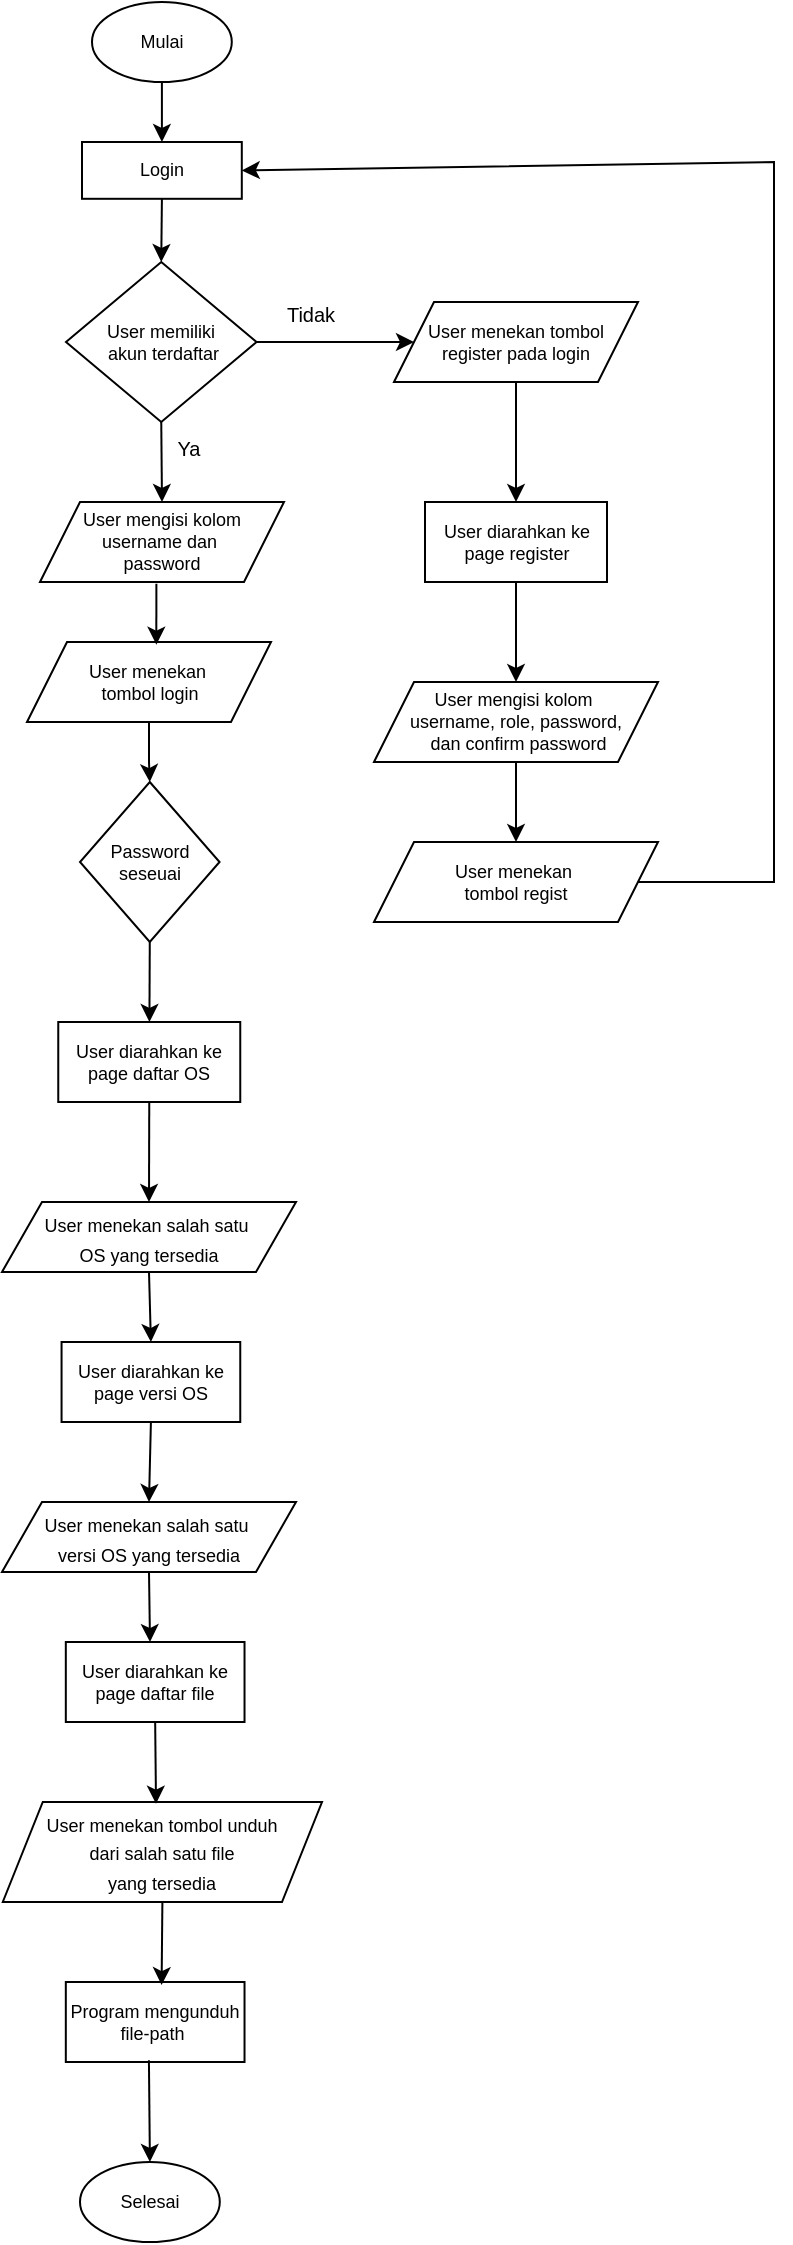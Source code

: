 <mxfile version="26.0.2">
  <diagram id="C5RBs43oDa-KdzZeNtuy" name="Page-1">
    <mxGraphModel dx="851" dy="465" grid="1" gridSize="10" guides="1" tooltips="1" connect="1" arrows="1" fold="1" page="1" pageScale="1" pageWidth="827" pageHeight="1169" math="0" shadow="0">
      <root>
        <mxCell id="WIyWlLk6GJQsqaUBKTNV-0" />
        <mxCell id="WIyWlLk6GJQsqaUBKTNV-1" parent="WIyWlLk6GJQsqaUBKTNV-0" />
        <mxCell id="Qrx9IL80Yl1isBmBtHZK-0" value="Mulai" style="ellipse;whiteSpace=wrap;html=1;fontSize=9;container=0;" parent="WIyWlLk6GJQsqaUBKTNV-1" vertex="1">
          <mxGeometry x="379" y="40" width="69.9" height="40" as="geometry" />
        </mxCell>
        <mxCell id="Qrx9IL80Yl1isBmBtHZK-1" value="Login" style="rounded=0;whiteSpace=wrap;html=1;fontSize=9;container=0;" parent="WIyWlLk6GJQsqaUBKTNV-1" vertex="1">
          <mxGeometry x="374" y="110" width="79.9" height="28.4" as="geometry" />
        </mxCell>
        <mxCell id="Qrx9IL80Yl1isBmBtHZK-2" value="User memiliki&lt;div&gt;&amp;nbsp;akun terdaftar&lt;/div&gt;" style="rhombus;whiteSpace=wrap;html=1;fontSize=9;container=0;" parent="WIyWlLk6GJQsqaUBKTNV-1" vertex="1">
          <mxGeometry x="366" y="170" width="95.26" height="80" as="geometry" />
        </mxCell>
        <mxCell id="Qrx9IL80Yl1isBmBtHZK-3" value="User mengisi kolom username dan&amp;nbsp;&lt;div&gt;password&lt;/div&gt;" style="shape=parallelogram;perimeter=parallelogramPerimeter;whiteSpace=wrap;html=1;fixedSize=1;fontSize=9;container=0;" parent="WIyWlLk6GJQsqaUBKTNV-1" vertex="1">
          <mxGeometry x="353" y="290" width="122" height="40" as="geometry" />
        </mxCell>
        <mxCell id="Qrx9IL80Yl1isBmBtHZK-4" value="Password seseuai" style="rhombus;whiteSpace=wrap;html=1;fontSize=9;container=0;" parent="WIyWlLk6GJQsqaUBKTNV-1" vertex="1">
          <mxGeometry x="373" y="430" width="69.78" height="80" as="geometry" />
        </mxCell>
        <mxCell id="Qrx9IL80Yl1isBmBtHZK-5" value="User diarahkan ke page daftar OS" style="rounded=0;whiteSpace=wrap;html=1;fontSize=9;container=0;" parent="WIyWlLk6GJQsqaUBKTNV-1" vertex="1">
          <mxGeometry x="362.13" y="550" width="91" height="40" as="geometry" />
        </mxCell>
        <mxCell id="Qrx9IL80Yl1isBmBtHZK-6" value="User diarahkan ke page versi OS" style="rounded=0;whiteSpace=wrap;html=1;fontSize=9;container=0;" parent="WIyWlLk6GJQsqaUBKTNV-1" vertex="1">
          <mxGeometry x="363.78" y="710" width="89.35" height="40" as="geometry" />
        </mxCell>
        <mxCell id="Qrx9IL80Yl1isBmBtHZK-7" value="&lt;span style=&quot;font-size: 9px;&quot;&gt;User menekan salah satu&amp;nbsp;&lt;/span&gt;&lt;div&gt;&lt;span style=&quot;font-size: 9px;&quot;&gt;OS yang tersedia&lt;/span&gt;&lt;/div&gt;" style="shape=parallelogram;perimeter=parallelogramPerimeter;whiteSpace=wrap;html=1;fixedSize=1;" parent="WIyWlLk6GJQsqaUBKTNV-1" vertex="1">
          <mxGeometry x="334" y="640" width="147" height="35" as="geometry" />
        </mxCell>
        <mxCell id="Qrx9IL80Yl1isBmBtHZK-8" value="&lt;span style=&quot;font-size: 9px;&quot;&gt;User menekan salah satu&amp;nbsp;&lt;/span&gt;&lt;div&gt;&lt;span style=&quot;font-size: 9px;&quot;&gt;versi OS yang tersedia&lt;/span&gt;&lt;/div&gt;" style="shape=parallelogram;perimeter=parallelogramPerimeter;whiteSpace=wrap;html=1;fixedSize=1;" parent="WIyWlLk6GJQsqaUBKTNV-1" vertex="1">
          <mxGeometry x="334" y="790" width="147" height="35" as="geometry" />
        </mxCell>
        <mxCell id="Qrx9IL80Yl1isBmBtHZK-9" value="User diarahkan ke page daftar file" style="rounded=0;whiteSpace=wrap;html=1;fontSize=9;container=0;" parent="WIyWlLk6GJQsqaUBKTNV-1" vertex="1">
          <mxGeometry x="365.91" y="860" width="89.35" height="40" as="geometry" />
        </mxCell>
        <mxCell id="Qrx9IL80Yl1isBmBtHZK-10" value="&lt;span style=&quot;font-size: 9px;&quot;&gt;User menekan tombol unduh&lt;/span&gt;&lt;div&gt;&lt;span style=&quot;font-size: 9px;&quot;&gt;&amp;nbsp;dari salah satu file&amp;nbsp;&lt;/span&gt;&lt;/div&gt;&lt;div&gt;&lt;span style=&quot;font-size: 9px;&quot;&gt;yang tersedia&lt;/span&gt;&lt;/div&gt;" style="shape=parallelogram;perimeter=parallelogramPerimeter;whiteSpace=wrap;html=1;fixedSize=1;" parent="WIyWlLk6GJQsqaUBKTNV-1" vertex="1">
          <mxGeometry x="334.39" y="940" width="159.61" height="50" as="geometry" />
        </mxCell>
        <mxCell id="Qrx9IL80Yl1isBmBtHZK-11" value="Program mengunduh file-path&amp;nbsp;" style="rounded=0;whiteSpace=wrap;html=1;fontSize=9;container=0;" parent="WIyWlLk6GJQsqaUBKTNV-1" vertex="1">
          <mxGeometry x="365.91" y="1030" width="89.35" height="40" as="geometry" />
        </mxCell>
        <mxCell id="Qrx9IL80Yl1isBmBtHZK-12" value="Selesai" style="ellipse;whiteSpace=wrap;html=1;fontSize=9;container=0;" parent="WIyWlLk6GJQsqaUBKTNV-1" vertex="1">
          <mxGeometry x="373" y="1120" width="69.9" height="40" as="geometry" />
        </mxCell>
        <mxCell id="Qrx9IL80Yl1isBmBtHZK-13" value="" style="endArrow=classic;html=1;rounded=0;exitX=0.5;exitY=1;exitDx=0;exitDy=0;entryX=0.5;entryY=0;entryDx=0;entryDy=0;" parent="WIyWlLk6GJQsqaUBKTNV-1" source="Qrx9IL80Yl1isBmBtHZK-2" target="Qrx9IL80Yl1isBmBtHZK-3" edge="1">
          <mxGeometry width="50" height="50" relative="1" as="geometry">
            <mxPoint x="425" y="280" as="sourcePoint" />
            <mxPoint x="475" y="230" as="targetPoint" />
          </mxGeometry>
        </mxCell>
        <mxCell id="Qrx9IL80Yl1isBmBtHZK-15" value="" style="endArrow=classic;html=1;rounded=0;exitX=0.5;exitY=1;exitDx=0;exitDy=0;entryX=0.5;entryY=0;entryDx=0;entryDy=0;" parent="WIyWlLk6GJQsqaUBKTNV-1" source="Qrx9IL80Yl1isBmBtHZK-0" target="Qrx9IL80Yl1isBmBtHZK-1" edge="1">
          <mxGeometry width="50" height="50" relative="1" as="geometry">
            <mxPoint x="340" y="220" as="sourcePoint" />
            <mxPoint x="390" y="170" as="targetPoint" />
          </mxGeometry>
        </mxCell>
        <mxCell id="Qrx9IL80Yl1isBmBtHZK-16" value="" style="endArrow=classic;html=1;rounded=0;exitX=0.5;exitY=1;exitDx=0;exitDy=0;entryX=0.5;entryY=0;entryDx=0;entryDy=0;" parent="WIyWlLk6GJQsqaUBKTNV-1" source="Qrx9IL80Yl1isBmBtHZK-1" target="Qrx9IL80Yl1isBmBtHZK-2" edge="1">
          <mxGeometry width="50" height="50" relative="1" as="geometry">
            <mxPoint x="340" y="220" as="sourcePoint" />
            <mxPoint x="390" y="170" as="targetPoint" />
          </mxGeometry>
        </mxCell>
        <mxCell id="Qrx9IL80Yl1isBmBtHZK-17" value="" style="endArrow=classic;html=1;rounded=0;exitX=0.5;exitY=1;exitDx=0;exitDy=0;" parent="WIyWlLk6GJQsqaUBKTNV-1" source="Qrx9IL80Yl1isBmBtHZK-4" target="Qrx9IL80Yl1isBmBtHZK-5" edge="1">
          <mxGeometry width="50" height="50" relative="1" as="geometry">
            <mxPoint x="334" y="390" as="sourcePoint" />
            <mxPoint x="384" y="350" as="targetPoint" />
          </mxGeometry>
        </mxCell>
        <mxCell id="Qrx9IL80Yl1isBmBtHZK-18" value="" style="endArrow=classic;html=1;rounded=0;entryX=0.5;entryY=0;entryDx=0;entryDy=0;exitX=0.5;exitY=1;exitDx=0;exitDy=0;" parent="WIyWlLk6GJQsqaUBKTNV-1" source="Qrx9IL80Yl1isBmBtHZK-5" target="Qrx9IL80Yl1isBmBtHZK-7" edge="1">
          <mxGeometry width="50" height="50" relative="1" as="geometry">
            <mxPoint x="334" y="610" as="sourcePoint" />
            <mxPoint x="384" y="560" as="targetPoint" />
          </mxGeometry>
        </mxCell>
        <mxCell id="Qrx9IL80Yl1isBmBtHZK-19" value="" style="endArrow=classic;html=1;rounded=0;entryX=0.5;entryY=0;entryDx=0;entryDy=0;exitX=0.5;exitY=1;exitDx=0;exitDy=0;" parent="WIyWlLk6GJQsqaUBKTNV-1" source="Qrx9IL80Yl1isBmBtHZK-7" target="Qrx9IL80Yl1isBmBtHZK-6" edge="1">
          <mxGeometry width="50" height="50" relative="1" as="geometry">
            <mxPoint x="334" y="940" as="sourcePoint" />
            <mxPoint x="384" y="890" as="targetPoint" />
          </mxGeometry>
        </mxCell>
        <mxCell id="Qrx9IL80Yl1isBmBtHZK-20" value="" style="endArrow=classic;html=1;rounded=0;entryX=0.5;entryY=0;entryDx=0;entryDy=0;exitX=0.5;exitY=1;exitDx=0;exitDy=0;" parent="WIyWlLk6GJQsqaUBKTNV-1" source="Qrx9IL80Yl1isBmBtHZK-6" target="Qrx9IL80Yl1isBmBtHZK-8" edge="1">
          <mxGeometry width="50" height="50" relative="1" as="geometry">
            <mxPoint x="334" y="830" as="sourcePoint" />
            <mxPoint x="384" y="780" as="targetPoint" />
          </mxGeometry>
        </mxCell>
        <mxCell id="Qrx9IL80Yl1isBmBtHZK-21" value="" style="endArrow=classic;html=1;rounded=0;exitX=0.5;exitY=1;exitDx=0;exitDy=0;" parent="WIyWlLk6GJQsqaUBKTNV-1" source="Qrx9IL80Yl1isBmBtHZK-8" edge="1">
          <mxGeometry width="50" height="50" relative="1" as="geometry">
            <mxPoint x="334" y="830" as="sourcePoint" />
            <mxPoint x="408" y="860" as="targetPoint" />
          </mxGeometry>
        </mxCell>
        <mxCell id="Qrx9IL80Yl1isBmBtHZK-22" value="" style="endArrow=classic;html=1;rounded=0;entryX=0.48;entryY=0.017;entryDx=0;entryDy=0;exitX=0.5;exitY=1;exitDx=0;exitDy=0;entryPerimeter=0;" parent="WIyWlLk6GJQsqaUBKTNV-1" source="Qrx9IL80Yl1isBmBtHZK-9" target="Qrx9IL80Yl1isBmBtHZK-10" edge="1">
          <mxGeometry width="50" height="50" relative="1" as="geometry">
            <mxPoint x="334" y="940" as="sourcePoint" />
            <mxPoint x="384" y="890" as="targetPoint" />
          </mxGeometry>
        </mxCell>
        <mxCell id="Qrx9IL80Yl1isBmBtHZK-23" value="" style="endArrow=classic;html=1;rounded=0;exitX=0.5;exitY=1;exitDx=0;exitDy=0;entryX=0.536;entryY=0.039;entryDx=0;entryDy=0;entryPerimeter=0;" parent="WIyWlLk6GJQsqaUBKTNV-1" source="Qrx9IL80Yl1isBmBtHZK-10" target="Qrx9IL80Yl1isBmBtHZK-11" edge="1">
          <mxGeometry width="50" height="50" relative="1" as="geometry">
            <mxPoint x="404" y="992" as="sourcePoint" />
            <mxPoint x="411" y="1030" as="targetPoint" />
          </mxGeometry>
        </mxCell>
        <mxCell id="Qrx9IL80Yl1isBmBtHZK-24" value="" style="endArrow=classic;html=1;rounded=0;entryX=0.5;entryY=0;entryDx=0;entryDy=0;exitX=0.465;exitY=0.979;exitDx=0;exitDy=0;exitPerimeter=0;" parent="WIyWlLk6GJQsqaUBKTNV-1" source="Qrx9IL80Yl1isBmBtHZK-11" target="Qrx9IL80Yl1isBmBtHZK-12" edge="1">
          <mxGeometry width="50" height="50" relative="1" as="geometry">
            <mxPoint x="324" y="1170" as="sourcePoint" />
            <mxPoint x="374" y="1120" as="targetPoint" />
          </mxGeometry>
        </mxCell>
        <mxCell id="Qrx9IL80Yl1isBmBtHZK-25" value="User menekan tombol register pada login" style="shape=parallelogram;perimeter=parallelogramPerimeter;whiteSpace=wrap;html=1;fixedSize=1;fontSize=9;container=0;" parent="WIyWlLk6GJQsqaUBKTNV-1" vertex="1">
          <mxGeometry x="530" y="190" width="122" height="40" as="geometry" />
        </mxCell>
        <mxCell id="Qrx9IL80Yl1isBmBtHZK-26" value="" style="edgeStyle=orthogonalEdgeStyle;rounded=0;orthogonalLoop=1;jettySize=auto;html=1;" parent="WIyWlLk6GJQsqaUBKTNV-1" source="Qrx9IL80Yl1isBmBtHZK-27" target="Qrx9IL80Yl1isBmBtHZK-28" edge="1">
          <mxGeometry relative="1" as="geometry" />
        </mxCell>
        <mxCell id="Qrx9IL80Yl1isBmBtHZK-27" value="User diarahkan ke page register" style="rounded=0;whiteSpace=wrap;html=1;fontSize=9;container=0;" parent="WIyWlLk6GJQsqaUBKTNV-1" vertex="1">
          <mxGeometry x="545.5" y="290" width="91" height="40" as="geometry" />
        </mxCell>
        <mxCell id="xBlw9hwBcZ1WxzgIcglq-1" value="" style="edgeStyle=orthogonalEdgeStyle;rounded=0;orthogonalLoop=1;jettySize=auto;html=1;" edge="1" parent="WIyWlLk6GJQsqaUBKTNV-1" source="Qrx9IL80Yl1isBmBtHZK-28" target="xBlw9hwBcZ1WxzgIcglq-0">
          <mxGeometry relative="1" as="geometry" />
        </mxCell>
        <mxCell id="Qrx9IL80Yl1isBmBtHZK-28" value="User mengisi kolom&amp;nbsp;&lt;div&gt;username, role, password,&lt;/div&gt;&lt;div&gt;&amp;nbsp;dan confirm password&lt;/div&gt;" style="shape=parallelogram;perimeter=parallelogramPerimeter;whiteSpace=wrap;html=1;fixedSize=1;fontSize=9;container=0;" parent="WIyWlLk6GJQsqaUBKTNV-1" vertex="1">
          <mxGeometry x="520" y="380" width="142" height="40" as="geometry" />
        </mxCell>
        <mxCell id="Qrx9IL80Yl1isBmBtHZK-29" value="" style="endArrow=classic;html=1;rounded=0;entryX=0;entryY=0.5;entryDx=0;entryDy=0;exitX=1;exitY=0.5;exitDx=0;exitDy=0;" parent="WIyWlLk6GJQsqaUBKTNV-1" source="Qrx9IL80Yl1isBmBtHZK-2" target="Qrx9IL80Yl1isBmBtHZK-25" edge="1">
          <mxGeometry width="50" height="50" relative="1" as="geometry">
            <mxPoint x="390" y="270" as="sourcePoint" />
            <mxPoint x="440" y="220" as="targetPoint" />
          </mxGeometry>
        </mxCell>
        <mxCell id="Qrx9IL80Yl1isBmBtHZK-30" value="" style="endArrow=classic;html=1;rounded=0;exitX=0.5;exitY=1;exitDx=0;exitDy=0;entryX=0.5;entryY=0;entryDx=0;entryDy=0;" parent="WIyWlLk6GJQsqaUBKTNV-1" source="Qrx9IL80Yl1isBmBtHZK-25" target="Qrx9IL80Yl1isBmBtHZK-27" edge="1">
          <mxGeometry width="50" height="50" relative="1" as="geometry">
            <mxPoint x="390" y="270" as="sourcePoint" />
            <mxPoint x="440" y="220" as="targetPoint" />
          </mxGeometry>
        </mxCell>
        <mxCell id="Qrx9IL80Yl1isBmBtHZK-32" value="Ya" style="text;html=1;align=center;verticalAlign=middle;resizable=0;points=[];autosize=1;strokeColor=none;fillColor=none;fontSize=10;" parent="WIyWlLk6GJQsqaUBKTNV-1" vertex="1">
          <mxGeometry x="412.2" y="248" width="30" height="30" as="geometry" />
        </mxCell>
        <mxCell id="Qrx9IL80Yl1isBmBtHZK-33" value="Tidak" style="text;html=1;align=center;verticalAlign=middle;resizable=0;points=[];autosize=1;strokeColor=none;fillColor=none;fontSize=10;" parent="WIyWlLk6GJQsqaUBKTNV-1" vertex="1">
          <mxGeometry x="463" y="181" width="50" height="30" as="geometry" />
        </mxCell>
        <mxCell id="xBlw9hwBcZ1WxzgIcglq-0" value="User menekan&amp;nbsp;&lt;div&gt;tombol regist&lt;/div&gt;" style="shape=parallelogram;perimeter=parallelogramPerimeter;whiteSpace=wrap;html=1;fixedSize=1;fontSize=9;container=0;" vertex="1" parent="WIyWlLk6GJQsqaUBKTNV-1">
          <mxGeometry x="520" y="460" width="142" height="40" as="geometry" />
        </mxCell>
        <mxCell id="xBlw9hwBcZ1WxzgIcglq-5" value="" style="edgeStyle=orthogonalEdgeStyle;rounded=0;orthogonalLoop=1;jettySize=auto;html=1;" edge="1" parent="WIyWlLk6GJQsqaUBKTNV-1" source="xBlw9hwBcZ1WxzgIcglq-3" target="Qrx9IL80Yl1isBmBtHZK-4">
          <mxGeometry relative="1" as="geometry" />
        </mxCell>
        <mxCell id="xBlw9hwBcZ1WxzgIcglq-3" value="User menekan&amp;nbsp;&lt;div&gt;tombol login&lt;/div&gt;" style="shape=parallelogram;perimeter=parallelogramPerimeter;whiteSpace=wrap;html=1;fixedSize=1;fontSize=9;container=0;" vertex="1" parent="WIyWlLk6GJQsqaUBKTNV-1">
          <mxGeometry x="346.5" y="360" width="122" height="40" as="geometry" />
        </mxCell>
        <mxCell id="xBlw9hwBcZ1WxzgIcglq-7" value="" style="endArrow=classic;html=1;rounded=0;exitX=0.477;exitY=1.021;exitDx=0;exitDy=0;exitPerimeter=0;entryX=0.53;entryY=0.033;entryDx=0;entryDy=0;entryPerimeter=0;" edge="1" parent="WIyWlLk6GJQsqaUBKTNV-1" source="Qrx9IL80Yl1isBmBtHZK-3" target="xBlw9hwBcZ1WxzgIcglq-3">
          <mxGeometry width="50" height="50" relative="1" as="geometry">
            <mxPoint x="390" y="410" as="sourcePoint" />
            <mxPoint x="440" y="360" as="targetPoint" />
          </mxGeometry>
        </mxCell>
        <mxCell id="xBlw9hwBcZ1WxzgIcglq-8" value="" style="endArrow=classic;html=1;rounded=0;exitX=1;exitY=0.5;exitDx=0;exitDy=0;entryX=1;entryY=0.5;entryDx=0;entryDy=0;" edge="1" parent="WIyWlLk6GJQsqaUBKTNV-1" source="xBlw9hwBcZ1WxzgIcglq-0" target="Qrx9IL80Yl1isBmBtHZK-1">
          <mxGeometry width="50" height="50" relative="1" as="geometry">
            <mxPoint x="330" y="290" as="sourcePoint" />
            <mxPoint x="380" y="240" as="targetPoint" />
            <Array as="points">
              <mxPoint x="720" y="480" />
              <mxPoint x="720" y="120" />
            </Array>
          </mxGeometry>
        </mxCell>
      </root>
    </mxGraphModel>
  </diagram>
</mxfile>
